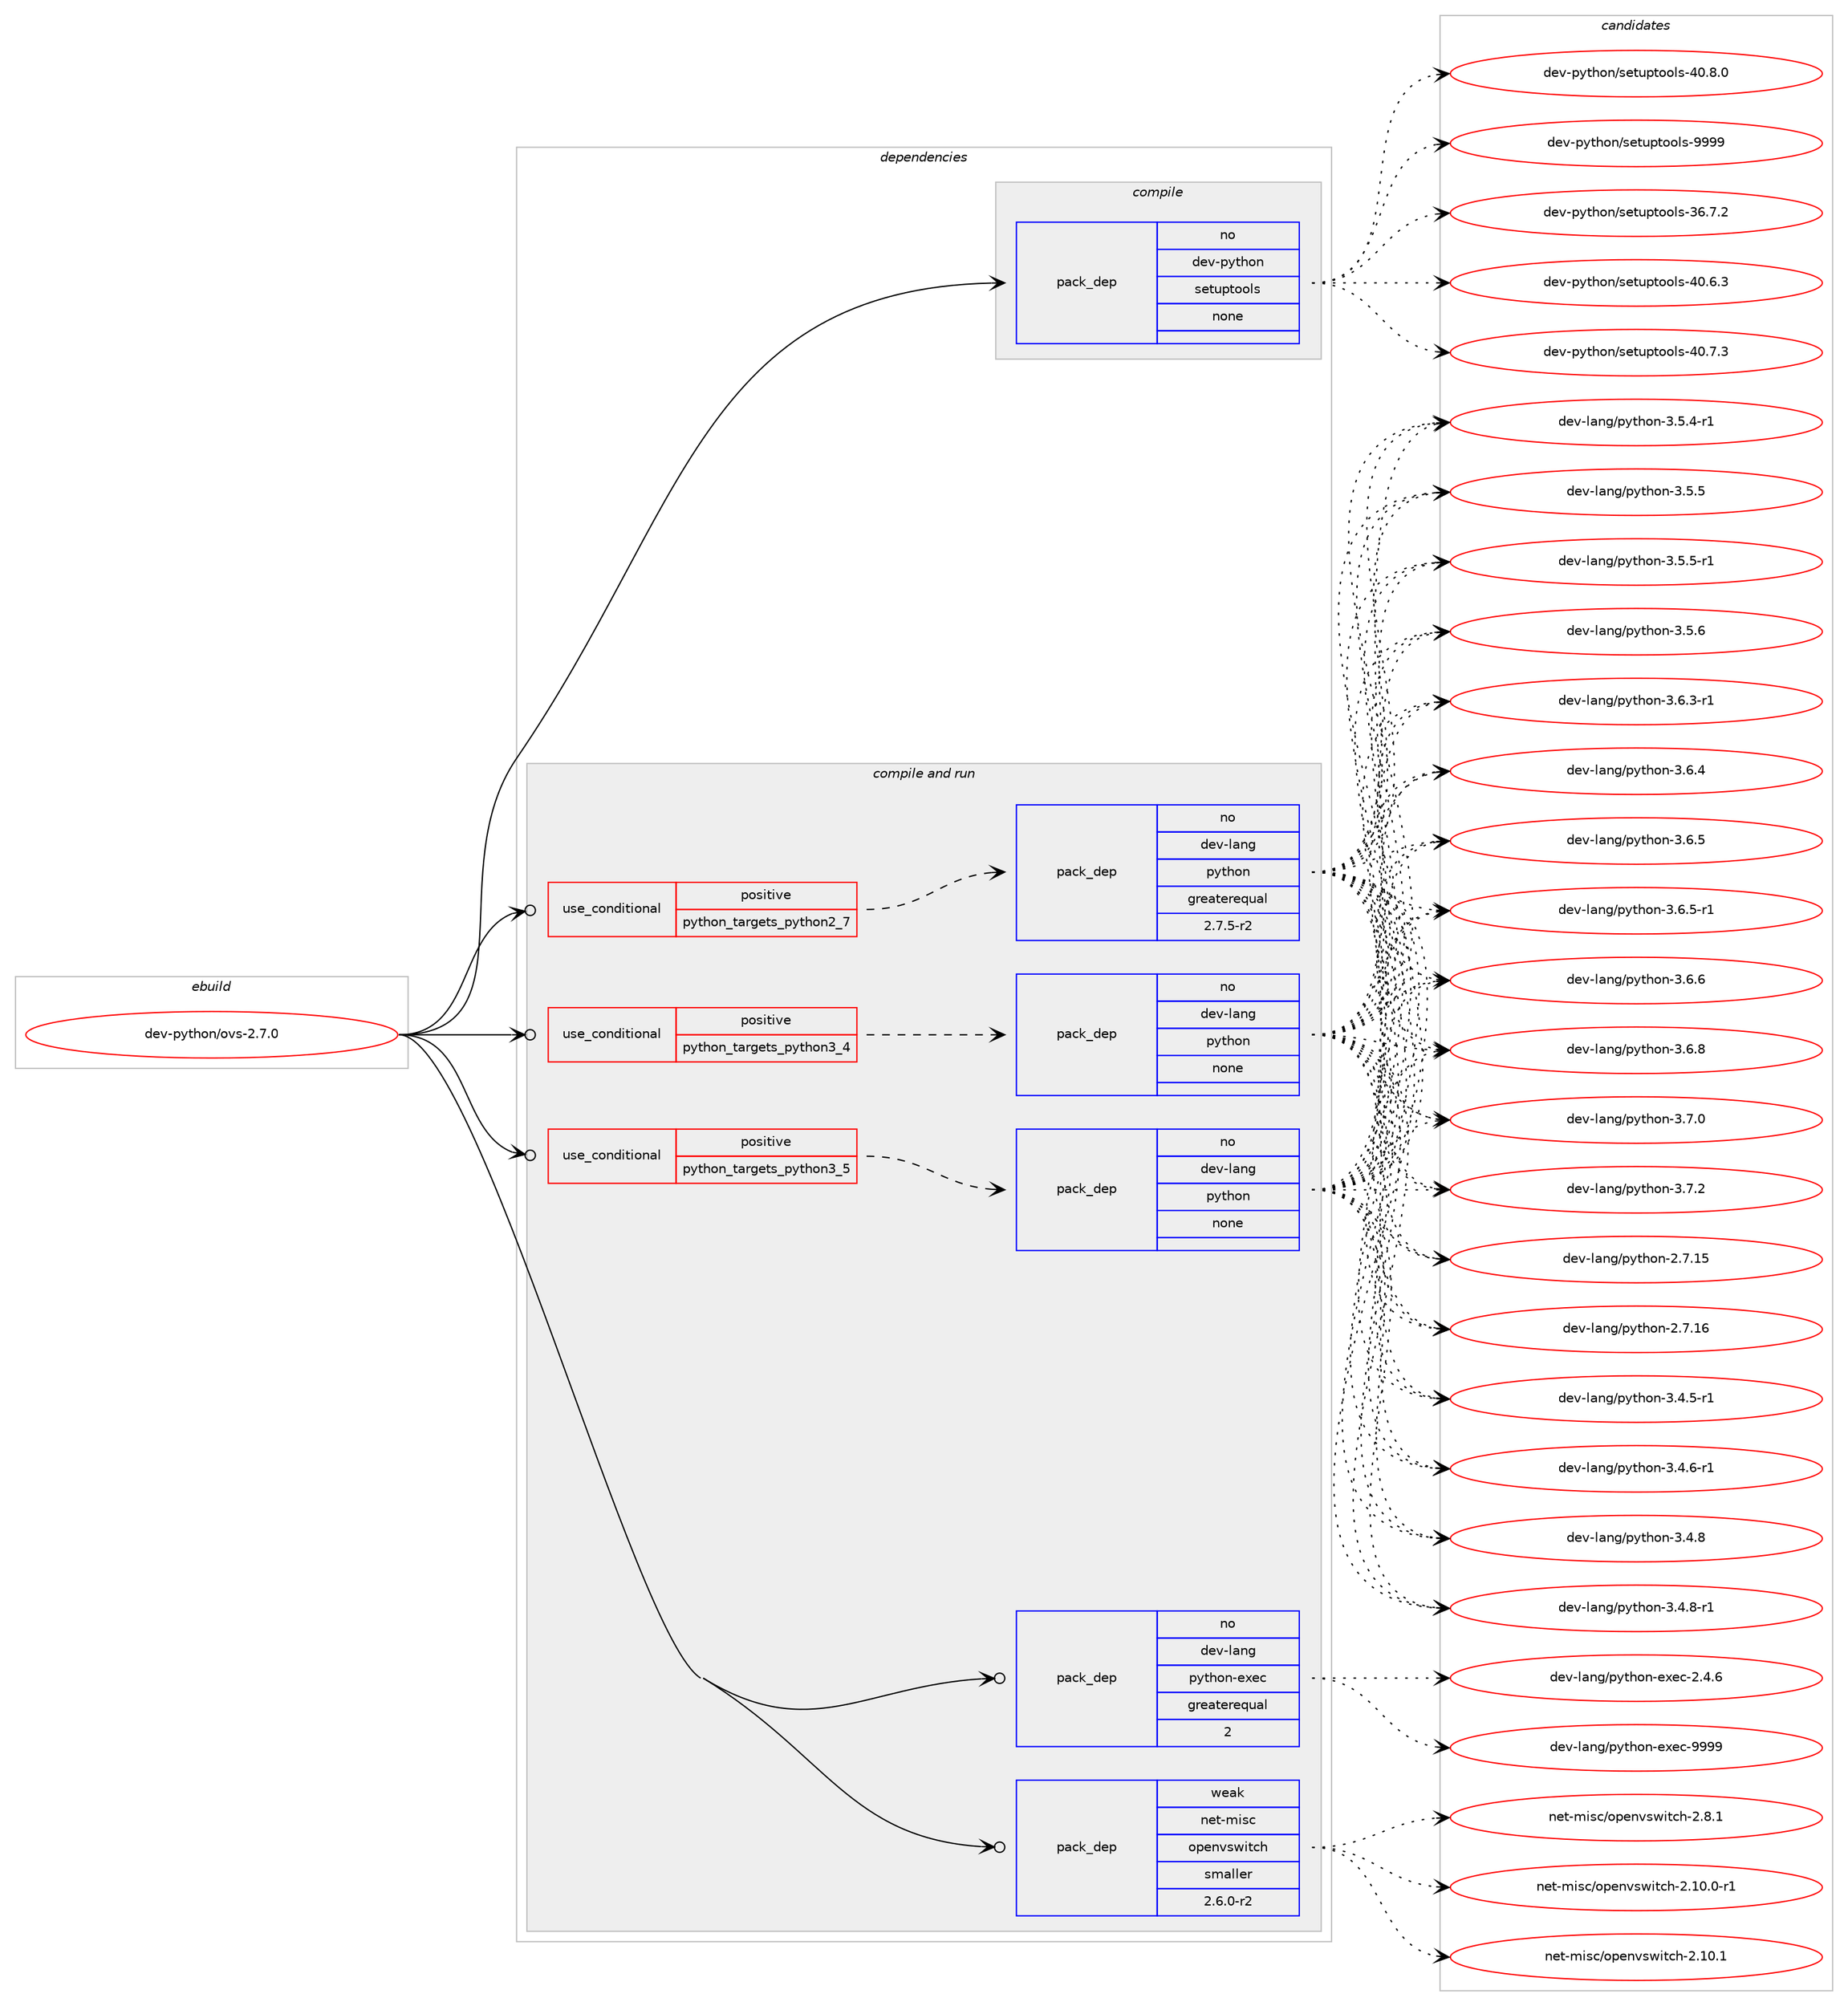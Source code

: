 digraph prolog {

# *************
# Graph options
# *************

newrank=true;
concentrate=true;
compound=true;
graph [rankdir=LR,fontname=Helvetica,fontsize=10,ranksep=1.5];#, ranksep=2.5, nodesep=0.2];
edge  [arrowhead=vee];
node  [fontname=Helvetica,fontsize=10];

# **********
# The ebuild
# **********

subgraph cluster_leftcol {
color=gray;
rank=same;
label=<<i>ebuild</i>>;
id [label="dev-python/ovs-2.7.0", color=red, width=4, href="../dev-python/ovs-2.7.0.svg"];
}

# ****************
# The dependencies
# ****************

subgraph cluster_midcol {
color=gray;
label=<<i>dependencies</i>>;
subgraph cluster_compile {
fillcolor="#eeeeee";
style=filled;
label=<<i>compile</i>>;
subgraph pack1021424 {
dependency1423544 [label=<<TABLE BORDER="0" CELLBORDER="1" CELLSPACING="0" CELLPADDING="4" WIDTH="220"><TR><TD ROWSPAN="6" CELLPADDING="30">pack_dep</TD></TR><TR><TD WIDTH="110">no</TD></TR><TR><TD>dev-python</TD></TR><TR><TD>setuptools</TD></TR><TR><TD>none</TD></TR><TR><TD></TD></TR></TABLE>>, shape=none, color=blue];
}
id:e -> dependency1423544:w [weight=20,style="solid",arrowhead="vee"];
}
subgraph cluster_compileandrun {
fillcolor="#eeeeee";
style=filled;
label=<<i>compile and run</i>>;
subgraph cond378841 {
dependency1423545 [label=<<TABLE BORDER="0" CELLBORDER="1" CELLSPACING="0" CELLPADDING="4"><TR><TD ROWSPAN="3" CELLPADDING="10">use_conditional</TD></TR><TR><TD>positive</TD></TR><TR><TD>python_targets_python2_7</TD></TR></TABLE>>, shape=none, color=red];
subgraph pack1021425 {
dependency1423546 [label=<<TABLE BORDER="0" CELLBORDER="1" CELLSPACING="0" CELLPADDING="4" WIDTH="220"><TR><TD ROWSPAN="6" CELLPADDING="30">pack_dep</TD></TR><TR><TD WIDTH="110">no</TD></TR><TR><TD>dev-lang</TD></TR><TR><TD>python</TD></TR><TR><TD>greaterequal</TD></TR><TR><TD>2.7.5-r2</TD></TR></TABLE>>, shape=none, color=blue];
}
dependency1423545:e -> dependency1423546:w [weight=20,style="dashed",arrowhead="vee"];
}
id:e -> dependency1423545:w [weight=20,style="solid",arrowhead="odotvee"];
subgraph cond378842 {
dependency1423547 [label=<<TABLE BORDER="0" CELLBORDER="1" CELLSPACING="0" CELLPADDING="4"><TR><TD ROWSPAN="3" CELLPADDING="10">use_conditional</TD></TR><TR><TD>positive</TD></TR><TR><TD>python_targets_python3_4</TD></TR></TABLE>>, shape=none, color=red];
subgraph pack1021426 {
dependency1423548 [label=<<TABLE BORDER="0" CELLBORDER="1" CELLSPACING="0" CELLPADDING="4" WIDTH="220"><TR><TD ROWSPAN="6" CELLPADDING="30">pack_dep</TD></TR><TR><TD WIDTH="110">no</TD></TR><TR><TD>dev-lang</TD></TR><TR><TD>python</TD></TR><TR><TD>none</TD></TR><TR><TD></TD></TR></TABLE>>, shape=none, color=blue];
}
dependency1423547:e -> dependency1423548:w [weight=20,style="dashed",arrowhead="vee"];
}
id:e -> dependency1423547:w [weight=20,style="solid",arrowhead="odotvee"];
subgraph cond378843 {
dependency1423549 [label=<<TABLE BORDER="0" CELLBORDER="1" CELLSPACING="0" CELLPADDING="4"><TR><TD ROWSPAN="3" CELLPADDING="10">use_conditional</TD></TR><TR><TD>positive</TD></TR><TR><TD>python_targets_python3_5</TD></TR></TABLE>>, shape=none, color=red];
subgraph pack1021427 {
dependency1423550 [label=<<TABLE BORDER="0" CELLBORDER="1" CELLSPACING="0" CELLPADDING="4" WIDTH="220"><TR><TD ROWSPAN="6" CELLPADDING="30">pack_dep</TD></TR><TR><TD WIDTH="110">no</TD></TR><TR><TD>dev-lang</TD></TR><TR><TD>python</TD></TR><TR><TD>none</TD></TR><TR><TD></TD></TR></TABLE>>, shape=none, color=blue];
}
dependency1423549:e -> dependency1423550:w [weight=20,style="dashed",arrowhead="vee"];
}
id:e -> dependency1423549:w [weight=20,style="solid",arrowhead="odotvee"];
subgraph pack1021428 {
dependency1423551 [label=<<TABLE BORDER="0" CELLBORDER="1" CELLSPACING="0" CELLPADDING="4" WIDTH="220"><TR><TD ROWSPAN="6" CELLPADDING="30">pack_dep</TD></TR><TR><TD WIDTH="110">no</TD></TR><TR><TD>dev-lang</TD></TR><TR><TD>python-exec</TD></TR><TR><TD>greaterequal</TD></TR><TR><TD>2</TD></TR></TABLE>>, shape=none, color=blue];
}
id:e -> dependency1423551:w [weight=20,style="solid",arrowhead="odotvee"];
subgraph pack1021429 {
dependency1423552 [label=<<TABLE BORDER="0" CELLBORDER="1" CELLSPACING="0" CELLPADDING="4" WIDTH="220"><TR><TD ROWSPAN="6" CELLPADDING="30">pack_dep</TD></TR><TR><TD WIDTH="110">weak</TD></TR><TR><TD>net-misc</TD></TR><TR><TD>openvswitch</TD></TR><TR><TD>smaller</TD></TR><TR><TD>2.6.0-r2</TD></TR></TABLE>>, shape=none, color=blue];
}
id:e -> dependency1423552:w [weight=20,style="solid",arrowhead="odotvee"];
}
subgraph cluster_run {
fillcolor="#eeeeee";
style=filled;
label=<<i>run</i>>;
}
}

# **************
# The candidates
# **************

subgraph cluster_choices {
rank=same;
color=gray;
label=<<i>candidates</i>>;

subgraph choice1021424 {
color=black;
nodesep=1;
choice100101118451121211161041111104711510111611711211611111110811545515446554650 [label="dev-python/setuptools-36.7.2", color=red, width=4,href="../dev-python/setuptools-36.7.2.svg"];
choice100101118451121211161041111104711510111611711211611111110811545524846544651 [label="dev-python/setuptools-40.6.3", color=red, width=4,href="../dev-python/setuptools-40.6.3.svg"];
choice100101118451121211161041111104711510111611711211611111110811545524846554651 [label="dev-python/setuptools-40.7.3", color=red, width=4,href="../dev-python/setuptools-40.7.3.svg"];
choice100101118451121211161041111104711510111611711211611111110811545524846564648 [label="dev-python/setuptools-40.8.0", color=red, width=4,href="../dev-python/setuptools-40.8.0.svg"];
choice10010111845112121116104111110471151011161171121161111111081154557575757 [label="dev-python/setuptools-9999", color=red, width=4,href="../dev-python/setuptools-9999.svg"];
dependency1423544:e -> choice100101118451121211161041111104711510111611711211611111110811545515446554650:w [style=dotted,weight="100"];
dependency1423544:e -> choice100101118451121211161041111104711510111611711211611111110811545524846544651:w [style=dotted,weight="100"];
dependency1423544:e -> choice100101118451121211161041111104711510111611711211611111110811545524846554651:w [style=dotted,weight="100"];
dependency1423544:e -> choice100101118451121211161041111104711510111611711211611111110811545524846564648:w [style=dotted,weight="100"];
dependency1423544:e -> choice10010111845112121116104111110471151011161171121161111111081154557575757:w [style=dotted,weight="100"];
}
subgraph choice1021425 {
color=black;
nodesep=1;
choice10010111845108971101034711212111610411111045504655464953 [label="dev-lang/python-2.7.15", color=red, width=4,href="../dev-lang/python-2.7.15.svg"];
choice10010111845108971101034711212111610411111045504655464954 [label="dev-lang/python-2.7.16", color=red, width=4,href="../dev-lang/python-2.7.16.svg"];
choice1001011184510897110103471121211161041111104551465246534511449 [label="dev-lang/python-3.4.5-r1", color=red, width=4,href="../dev-lang/python-3.4.5-r1.svg"];
choice1001011184510897110103471121211161041111104551465246544511449 [label="dev-lang/python-3.4.6-r1", color=red, width=4,href="../dev-lang/python-3.4.6-r1.svg"];
choice100101118451089711010347112121116104111110455146524656 [label="dev-lang/python-3.4.8", color=red, width=4,href="../dev-lang/python-3.4.8.svg"];
choice1001011184510897110103471121211161041111104551465246564511449 [label="dev-lang/python-3.4.8-r1", color=red, width=4,href="../dev-lang/python-3.4.8-r1.svg"];
choice1001011184510897110103471121211161041111104551465346524511449 [label="dev-lang/python-3.5.4-r1", color=red, width=4,href="../dev-lang/python-3.5.4-r1.svg"];
choice100101118451089711010347112121116104111110455146534653 [label="dev-lang/python-3.5.5", color=red, width=4,href="../dev-lang/python-3.5.5.svg"];
choice1001011184510897110103471121211161041111104551465346534511449 [label="dev-lang/python-3.5.5-r1", color=red, width=4,href="../dev-lang/python-3.5.5-r1.svg"];
choice100101118451089711010347112121116104111110455146534654 [label="dev-lang/python-3.5.6", color=red, width=4,href="../dev-lang/python-3.5.6.svg"];
choice1001011184510897110103471121211161041111104551465446514511449 [label="dev-lang/python-3.6.3-r1", color=red, width=4,href="../dev-lang/python-3.6.3-r1.svg"];
choice100101118451089711010347112121116104111110455146544652 [label="dev-lang/python-3.6.4", color=red, width=4,href="../dev-lang/python-3.6.4.svg"];
choice100101118451089711010347112121116104111110455146544653 [label="dev-lang/python-3.6.5", color=red, width=4,href="../dev-lang/python-3.6.5.svg"];
choice1001011184510897110103471121211161041111104551465446534511449 [label="dev-lang/python-3.6.5-r1", color=red, width=4,href="../dev-lang/python-3.6.5-r1.svg"];
choice100101118451089711010347112121116104111110455146544654 [label="dev-lang/python-3.6.6", color=red, width=4,href="../dev-lang/python-3.6.6.svg"];
choice100101118451089711010347112121116104111110455146544656 [label="dev-lang/python-3.6.8", color=red, width=4,href="../dev-lang/python-3.6.8.svg"];
choice100101118451089711010347112121116104111110455146554648 [label="dev-lang/python-3.7.0", color=red, width=4,href="../dev-lang/python-3.7.0.svg"];
choice100101118451089711010347112121116104111110455146554650 [label="dev-lang/python-3.7.2", color=red, width=4,href="../dev-lang/python-3.7.2.svg"];
dependency1423546:e -> choice10010111845108971101034711212111610411111045504655464953:w [style=dotted,weight="100"];
dependency1423546:e -> choice10010111845108971101034711212111610411111045504655464954:w [style=dotted,weight="100"];
dependency1423546:e -> choice1001011184510897110103471121211161041111104551465246534511449:w [style=dotted,weight="100"];
dependency1423546:e -> choice1001011184510897110103471121211161041111104551465246544511449:w [style=dotted,weight="100"];
dependency1423546:e -> choice100101118451089711010347112121116104111110455146524656:w [style=dotted,weight="100"];
dependency1423546:e -> choice1001011184510897110103471121211161041111104551465246564511449:w [style=dotted,weight="100"];
dependency1423546:e -> choice1001011184510897110103471121211161041111104551465346524511449:w [style=dotted,weight="100"];
dependency1423546:e -> choice100101118451089711010347112121116104111110455146534653:w [style=dotted,weight="100"];
dependency1423546:e -> choice1001011184510897110103471121211161041111104551465346534511449:w [style=dotted,weight="100"];
dependency1423546:e -> choice100101118451089711010347112121116104111110455146534654:w [style=dotted,weight="100"];
dependency1423546:e -> choice1001011184510897110103471121211161041111104551465446514511449:w [style=dotted,weight="100"];
dependency1423546:e -> choice100101118451089711010347112121116104111110455146544652:w [style=dotted,weight="100"];
dependency1423546:e -> choice100101118451089711010347112121116104111110455146544653:w [style=dotted,weight="100"];
dependency1423546:e -> choice1001011184510897110103471121211161041111104551465446534511449:w [style=dotted,weight="100"];
dependency1423546:e -> choice100101118451089711010347112121116104111110455146544654:w [style=dotted,weight="100"];
dependency1423546:e -> choice100101118451089711010347112121116104111110455146544656:w [style=dotted,weight="100"];
dependency1423546:e -> choice100101118451089711010347112121116104111110455146554648:w [style=dotted,weight="100"];
dependency1423546:e -> choice100101118451089711010347112121116104111110455146554650:w [style=dotted,weight="100"];
}
subgraph choice1021426 {
color=black;
nodesep=1;
choice10010111845108971101034711212111610411111045504655464953 [label="dev-lang/python-2.7.15", color=red, width=4,href="../dev-lang/python-2.7.15.svg"];
choice10010111845108971101034711212111610411111045504655464954 [label="dev-lang/python-2.7.16", color=red, width=4,href="../dev-lang/python-2.7.16.svg"];
choice1001011184510897110103471121211161041111104551465246534511449 [label="dev-lang/python-3.4.5-r1", color=red, width=4,href="../dev-lang/python-3.4.5-r1.svg"];
choice1001011184510897110103471121211161041111104551465246544511449 [label="dev-lang/python-3.4.6-r1", color=red, width=4,href="../dev-lang/python-3.4.6-r1.svg"];
choice100101118451089711010347112121116104111110455146524656 [label="dev-lang/python-3.4.8", color=red, width=4,href="../dev-lang/python-3.4.8.svg"];
choice1001011184510897110103471121211161041111104551465246564511449 [label="dev-lang/python-3.4.8-r1", color=red, width=4,href="../dev-lang/python-3.4.8-r1.svg"];
choice1001011184510897110103471121211161041111104551465346524511449 [label="dev-lang/python-3.5.4-r1", color=red, width=4,href="../dev-lang/python-3.5.4-r1.svg"];
choice100101118451089711010347112121116104111110455146534653 [label="dev-lang/python-3.5.5", color=red, width=4,href="../dev-lang/python-3.5.5.svg"];
choice1001011184510897110103471121211161041111104551465346534511449 [label="dev-lang/python-3.5.5-r1", color=red, width=4,href="../dev-lang/python-3.5.5-r1.svg"];
choice100101118451089711010347112121116104111110455146534654 [label="dev-lang/python-3.5.6", color=red, width=4,href="../dev-lang/python-3.5.6.svg"];
choice1001011184510897110103471121211161041111104551465446514511449 [label="dev-lang/python-3.6.3-r1", color=red, width=4,href="../dev-lang/python-3.6.3-r1.svg"];
choice100101118451089711010347112121116104111110455146544652 [label="dev-lang/python-3.6.4", color=red, width=4,href="../dev-lang/python-3.6.4.svg"];
choice100101118451089711010347112121116104111110455146544653 [label="dev-lang/python-3.6.5", color=red, width=4,href="../dev-lang/python-3.6.5.svg"];
choice1001011184510897110103471121211161041111104551465446534511449 [label="dev-lang/python-3.6.5-r1", color=red, width=4,href="../dev-lang/python-3.6.5-r1.svg"];
choice100101118451089711010347112121116104111110455146544654 [label="dev-lang/python-3.6.6", color=red, width=4,href="../dev-lang/python-3.6.6.svg"];
choice100101118451089711010347112121116104111110455146544656 [label="dev-lang/python-3.6.8", color=red, width=4,href="../dev-lang/python-3.6.8.svg"];
choice100101118451089711010347112121116104111110455146554648 [label="dev-lang/python-3.7.0", color=red, width=4,href="../dev-lang/python-3.7.0.svg"];
choice100101118451089711010347112121116104111110455146554650 [label="dev-lang/python-3.7.2", color=red, width=4,href="../dev-lang/python-3.7.2.svg"];
dependency1423548:e -> choice10010111845108971101034711212111610411111045504655464953:w [style=dotted,weight="100"];
dependency1423548:e -> choice10010111845108971101034711212111610411111045504655464954:w [style=dotted,weight="100"];
dependency1423548:e -> choice1001011184510897110103471121211161041111104551465246534511449:w [style=dotted,weight="100"];
dependency1423548:e -> choice1001011184510897110103471121211161041111104551465246544511449:w [style=dotted,weight="100"];
dependency1423548:e -> choice100101118451089711010347112121116104111110455146524656:w [style=dotted,weight="100"];
dependency1423548:e -> choice1001011184510897110103471121211161041111104551465246564511449:w [style=dotted,weight="100"];
dependency1423548:e -> choice1001011184510897110103471121211161041111104551465346524511449:w [style=dotted,weight="100"];
dependency1423548:e -> choice100101118451089711010347112121116104111110455146534653:w [style=dotted,weight="100"];
dependency1423548:e -> choice1001011184510897110103471121211161041111104551465346534511449:w [style=dotted,weight="100"];
dependency1423548:e -> choice100101118451089711010347112121116104111110455146534654:w [style=dotted,weight="100"];
dependency1423548:e -> choice1001011184510897110103471121211161041111104551465446514511449:w [style=dotted,weight="100"];
dependency1423548:e -> choice100101118451089711010347112121116104111110455146544652:w [style=dotted,weight="100"];
dependency1423548:e -> choice100101118451089711010347112121116104111110455146544653:w [style=dotted,weight="100"];
dependency1423548:e -> choice1001011184510897110103471121211161041111104551465446534511449:w [style=dotted,weight="100"];
dependency1423548:e -> choice100101118451089711010347112121116104111110455146544654:w [style=dotted,weight="100"];
dependency1423548:e -> choice100101118451089711010347112121116104111110455146544656:w [style=dotted,weight="100"];
dependency1423548:e -> choice100101118451089711010347112121116104111110455146554648:w [style=dotted,weight="100"];
dependency1423548:e -> choice100101118451089711010347112121116104111110455146554650:w [style=dotted,weight="100"];
}
subgraph choice1021427 {
color=black;
nodesep=1;
choice10010111845108971101034711212111610411111045504655464953 [label="dev-lang/python-2.7.15", color=red, width=4,href="../dev-lang/python-2.7.15.svg"];
choice10010111845108971101034711212111610411111045504655464954 [label="dev-lang/python-2.7.16", color=red, width=4,href="../dev-lang/python-2.7.16.svg"];
choice1001011184510897110103471121211161041111104551465246534511449 [label="dev-lang/python-3.4.5-r1", color=red, width=4,href="../dev-lang/python-3.4.5-r1.svg"];
choice1001011184510897110103471121211161041111104551465246544511449 [label="dev-lang/python-3.4.6-r1", color=red, width=4,href="../dev-lang/python-3.4.6-r1.svg"];
choice100101118451089711010347112121116104111110455146524656 [label="dev-lang/python-3.4.8", color=red, width=4,href="../dev-lang/python-3.4.8.svg"];
choice1001011184510897110103471121211161041111104551465246564511449 [label="dev-lang/python-3.4.8-r1", color=red, width=4,href="../dev-lang/python-3.4.8-r1.svg"];
choice1001011184510897110103471121211161041111104551465346524511449 [label="dev-lang/python-3.5.4-r1", color=red, width=4,href="../dev-lang/python-3.5.4-r1.svg"];
choice100101118451089711010347112121116104111110455146534653 [label="dev-lang/python-3.5.5", color=red, width=4,href="../dev-lang/python-3.5.5.svg"];
choice1001011184510897110103471121211161041111104551465346534511449 [label="dev-lang/python-3.5.5-r1", color=red, width=4,href="../dev-lang/python-3.5.5-r1.svg"];
choice100101118451089711010347112121116104111110455146534654 [label="dev-lang/python-3.5.6", color=red, width=4,href="../dev-lang/python-3.5.6.svg"];
choice1001011184510897110103471121211161041111104551465446514511449 [label="dev-lang/python-3.6.3-r1", color=red, width=4,href="../dev-lang/python-3.6.3-r1.svg"];
choice100101118451089711010347112121116104111110455146544652 [label="dev-lang/python-3.6.4", color=red, width=4,href="../dev-lang/python-3.6.4.svg"];
choice100101118451089711010347112121116104111110455146544653 [label="dev-lang/python-3.6.5", color=red, width=4,href="../dev-lang/python-3.6.5.svg"];
choice1001011184510897110103471121211161041111104551465446534511449 [label="dev-lang/python-3.6.5-r1", color=red, width=4,href="../dev-lang/python-3.6.5-r1.svg"];
choice100101118451089711010347112121116104111110455146544654 [label="dev-lang/python-3.6.6", color=red, width=4,href="../dev-lang/python-3.6.6.svg"];
choice100101118451089711010347112121116104111110455146544656 [label="dev-lang/python-3.6.8", color=red, width=4,href="../dev-lang/python-3.6.8.svg"];
choice100101118451089711010347112121116104111110455146554648 [label="dev-lang/python-3.7.0", color=red, width=4,href="../dev-lang/python-3.7.0.svg"];
choice100101118451089711010347112121116104111110455146554650 [label="dev-lang/python-3.7.2", color=red, width=4,href="../dev-lang/python-3.7.2.svg"];
dependency1423550:e -> choice10010111845108971101034711212111610411111045504655464953:w [style=dotted,weight="100"];
dependency1423550:e -> choice10010111845108971101034711212111610411111045504655464954:w [style=dotted,weight="100"];
dependency1423550:e -> choice1001011184510897110103471121211161041111104551465246534511449:w [style=dotted,weight="100"];
dependency1423550:e -> choice1001011184510897110103471121211161041111104551465246544511449:w [style=dotted,weight="100"];
dependency1423550:e -> choice100101118451089711010347112121116104111110455146524656:w [style=dotted,weight="100"];
dependency1423550:e -> choice1001011184510897110103471121211161041111104551465246564511449:w [style=dotted,weight="100"];
dependency1423550:e -> choice1001011184510897110103471121211161041111104551465346524511449:w [style=dotted,weight="100"];
dependency1423550:e -> choice100101118451089711010347112121116104111110455146534653:w [style=dotted,weight="100"];
dependency1423550:e -> choice1001011184510897110103471121211161041111104551465346534511449:w [style=dotted,weight="100"];
dependency1423550:e -> choice100101118451089711010347112121116104111110455146534654:w [style=dotted,weight="100"];
dependency1423550:e -> choice1001011184510897110103471121211161041111104551465446514511449:w [style=dotted,weight="100"];
dependency1423550:e -> choice100101118451089711010347112121116104111110455146544652:w [style=dotted,weight="100"];
dependency1423550:e -> choice100101118451089711010347112121116104111110455146544653:w [style=dotted,weight="100"];
dependency1423550:e -> choice1001011184510897110103471121211161041111104551465446534511449:w [style=dotted,weight="100"];
dependency1423550:e -> choice100101118451089711010347112121116104111110455146544654:w [style=dotted,weight="100"];
dependency1423550:e -> choice100101118451089711010347112121116104111110455146544656:w [style=dotted,weight="100"];
dependency1423550:e -> choice100101118451089711010347112121116104111110455146554648:w [style=dotted,weight="100"];
dependency1423550:e -> choice100101118451089711010347112121116104111110455146554650:w [style=dotted,weight="100"];
}
subgraph choice1021428 {
color=black;
nodesep=1;
choice1001011184510897110103471121211161041111104510112010199455046524654 [label="dev-lang/python-exec-2.4.6", color=red, width=4,href="../dev-lang/python-exec-2.4.6.svg"];
choice10010111845108971101034711212111610411111045101120101994557575757 [label="dev-lang/python-exec-9999", color=red, width=4,href="../dev-lang/python-exec-9999.svg"];
dependency1423551:e -> choice1001011184510897110103471121211161041111104510112010199455046524654:w [style=dotted,weight="100"];
dependency1423551:e -> choice10010111845108971101034711212111610411111045101120101994557575757:w [style=dotted,weight="100"];
}
subgraph choice1021429 {
color=black;
nodesep=1;
choice11010111645109105115994711111210111011811511910511699104455046494846484511449 [label="net-misc/openvswitch-2.10.0-r1", color=red, width=4,href="../net-misc/openvswitch-2.10.0-r1.svg"];
choice1101011164510910511599471111121011101181151191051169910445504649484649 [label="net-misc/openvswitch-2.10.1", color=red, width=4,href="../net-misc/openvswitch-2.10.1.svg"];
choice11010111645109105115994711111210111011811511910511699104455046564649 [label="net-misc/openvswitch-2.8.1", color=red, width=4,href="../net-misc/openvswitch-2.8.1.svg"];
dependency1423552:e -> choice11010111645109105115994711111210111011811511910511699104455046494846484511449:w [style=dotted,weight="100"];
dependency1423552:e -> choice1101011164510910511599471111121011101181151191051169910445504649484649:w [style=dotted,weight="100"];
dependency1423552:e -> choice11010111645109105115994711111210111011811511910511699104455046564649:w [style=dotted,weight="100"];
}
}

}
